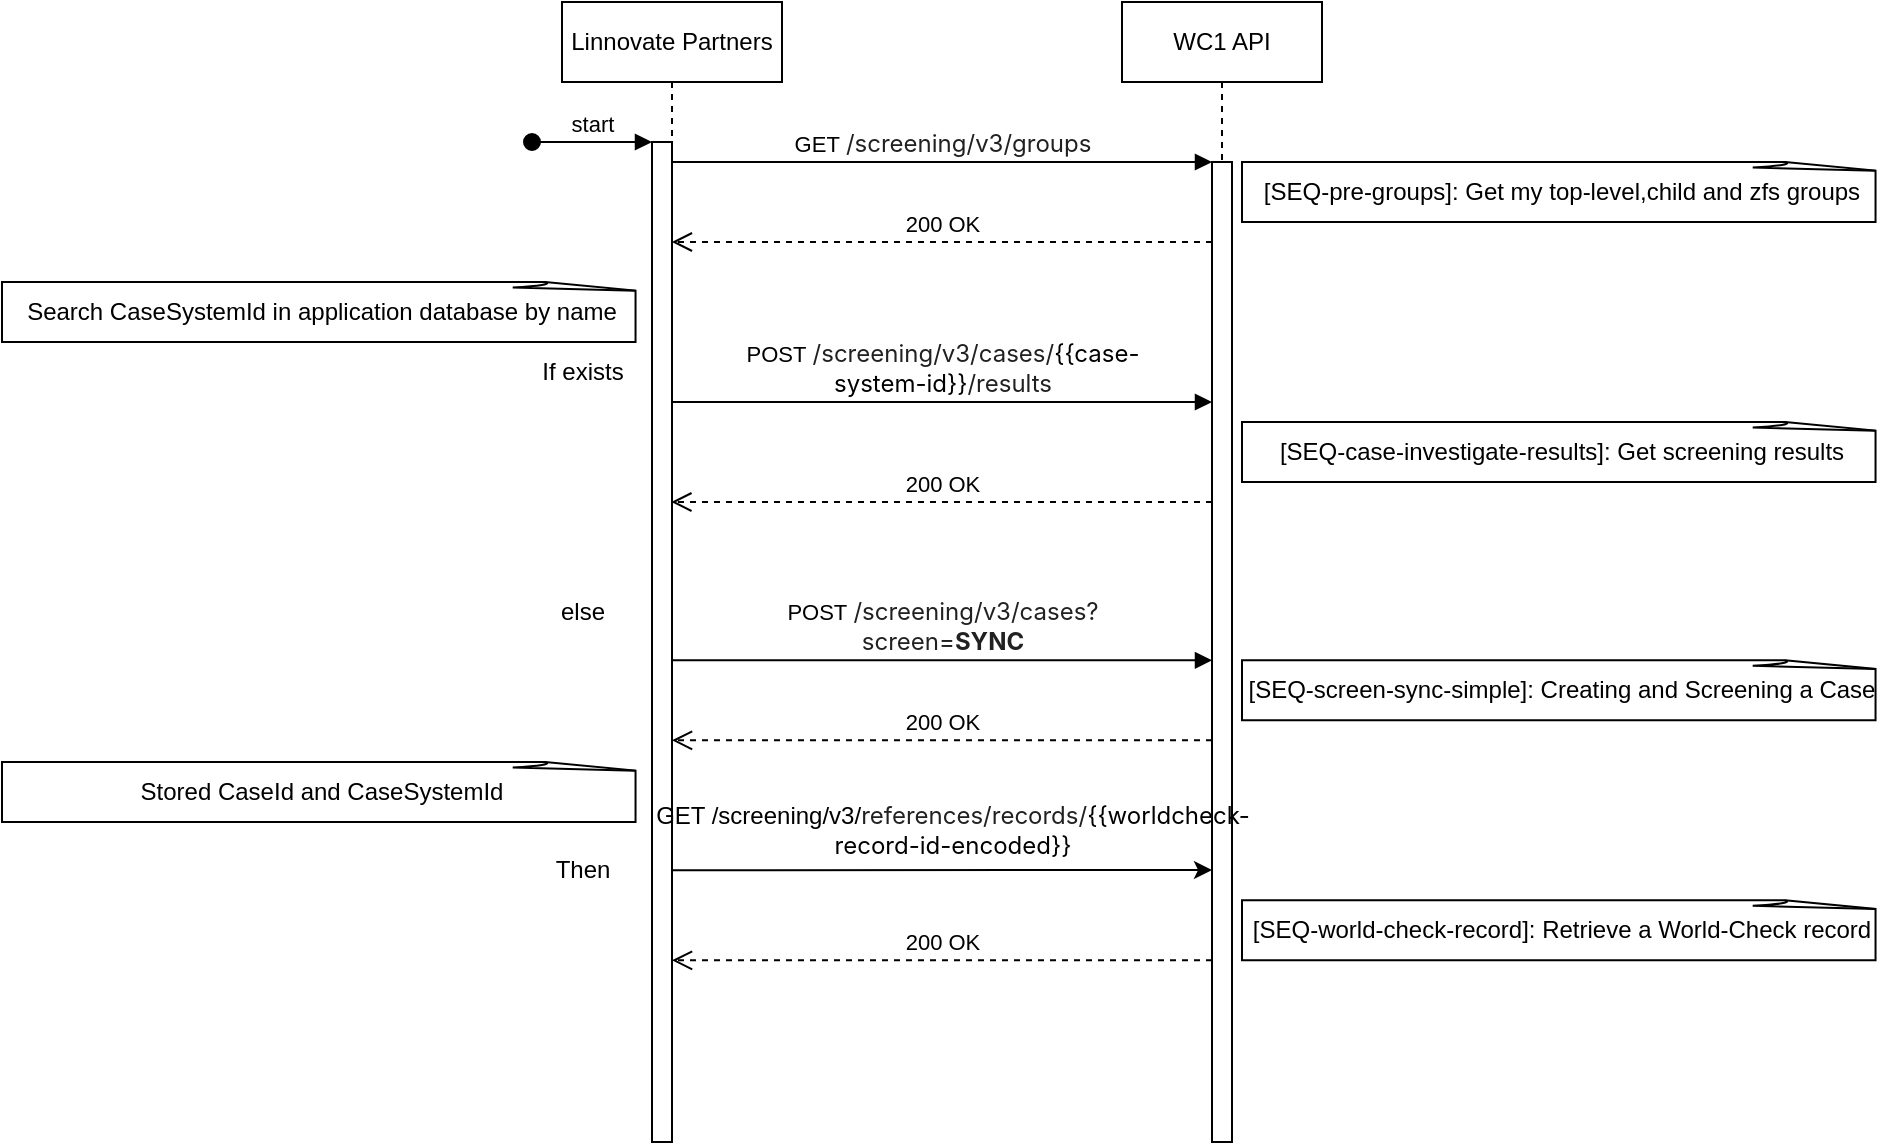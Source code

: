 <mxfile version="27.0.1">
  <diagram name="Page-1" id="2YBvvXClWsGukQMizWep">
    <mxGraphModel dx="2038" dy="619" grid="1" gridSize="10" guides="1" tooltips="1" connect="1" arrows="1" fold="1" page="1" pageScale="1" pageWidth="850" pageHeight="1100" math="0" shadow="0">
      <root>
        <mxCell id="0" />
        <mxCell id="1" parent="0" />
        <mxCell id="aM9ryv3xv72pqoxQDRHE-1" value="Linnovate Partners" style="shape=umlLifeline;perimeter=lifelinePerimeter;whiteSpace=wrap;html=1;container=0;dropTarget=0;collapsible=0;recursiveResize=0;outlineConnect=0;portConstraint=eastwest;newEdgeStyle={&quot;edgeStyle&quot;:&quot;elbowEdgeStyle&quot;,&quot;elbow&quot;:&quot;vertical&quot;,&quot;curved&quot;:0,&quot;rounded&quot;:0};" parent="1" vertex="1">
          <mxGeometry x="30" y="40" width="110" height="570" as="geometry" />
        </mxCell>
        <mxCell id="aM9ryv3xv72pqoxQDRHE-2" value="" style="html=1;points=[];perimeter=orthogonalPerimeter;outlineConnect=0;targetShapes=umlLifeline;portConstraint=eastwest;newEdgeStyle={&quot;edgeStyle&quot;:&quot;elbowEdgeStyle&quot;,&quot;elbow&quot;:&quot;vertical&quot;,&quot;curved&quot;:0,&quot;rounded&quot;:0};" parent="aM9ryv3xv72pqoxQDRHE-1" vertex="1">
          <mxGeometry x="45" y="70" width="10" height="500" as="geometry" />
        </mxCell>
        <mxCell id="aM9ryv3xv72pqoxQDRHE-3" value="start" style="html=1;verticalAlign=bottom;startArrow=oval;endArrow=block;startSize=8;edgeStyle=elbowEdgeStyle;elbow=vertical;curved=0;rounded=0;" parent="aM9ryv3xv72pqoxQDRHE-1" target="aM9ryv3xv72pqoxQDRHE-2" edge="1">
          <mxGeometry relative="1" as="geometry">
            <mxPoint x="-15" y="70" as="sourcePoint" />
          </mxGeometry>
        </mxCell>
        <mxCell id="aM9ryv3xv72pqoxQDRHE-5" value="WC1 API" style="shape=umlLifeline;perimeter=lifelinePerimeter;whiteSpace=wrap;html=1;container=0;dropTarget=0;collapsible=0;recursiveResize=0;outlineConnect=0;portConstraint=eastwest;newEdgeStyle={&quot;edgeStyle&quot;:&quot;elbowEdgeStyle&quot;,&quot;elbow&quot;:&quot;vertical&quot;,&quot;curved&quot;:0,&quot;rounded&quot;:0};" parent="1" vertex="1">
          <mxGeometry x="310" y="40" width="100" height="570" as="geometry" />
        </mxCell>
        <mxCell id="aM9ryv3xv72pqoxQDRHE-6" value="" style="html=1;points=[];perimeter=orthogonalPerimeter;outlineConnect=0;targetShapes=umlLifeline;portConstraint=eastwest;newEdgeStyle={&quot;edgeStyle&quot;:&quot;elbowEdgeStyle&quot;,&quot;elbow&quot;:&quot;vertical&quot;,&quot;curved&quot;:0,&quot;rounded&quot;:0};" parent="aM9ryv3xv72pqoxQDRHE-5" vertex="1">
          <mxGeometry x="45" y="80" width="10" height="490" as="geometry" />
        </mxCell>
        <mxCell id="aM9ryv3xv72pqoxQDRHE-7" value="GET&amp;nbsp;&lt;span style=&quot;color: rgb(33, 33, 33); font-family: Inter, system-ui, -apple-system, BlinkMacSystemFont, &amp;quot;Segoe UI&amp;quot;, Roboto, Oxygen, Ubuntu, Cantarell, &amp;quot;Fira Sans&amp;quot;, &amp;quot;Droid Sans&amp;quot;, Helvetica, Arial, sans-serif; font-size: 12px; text-align: left; white-space: pre-wrap;&quot;&gt;/screening/v3/&lt;/span&gt;&lt;span style=&quot;color: rgb(33, 33, 33); font-family: Inter, system-ui, -apple-system, BlinkMacSystemFont, &amp;quot;Segoe UI&amp;quot;, Roboto, Oxygen, Ubuntu, Cantarell, &amp;quot;Fira Sans&amp;quot;, &amp;quot;Droid Sans&amp;quot;, Helvetica, Arial, sans-serif; font-size: 12px; text-align: left; white-space: pre-wrap;&quot;&gt;groups&lt;/span&gt;" style="html=1;verticalAlign=bottom;endArrow=block;edgeStyle=elbowEdgeStyle;elbow=vertical;curved=0;rounded=0;" parent="1" source="aM9ryv3xv72pqoxQDRHE-2" target="aM9ryv3xv72pqoxQDRHE-6" edge="1">
          <mxGeometry relative="1" as="geometry">
            <mxPoint x="195" y="130" as="sourcePoint" />
            <Array as="points">
              <mxPoint x="180" y="120" />
            </Array>
          </mxGeometry>
        </mxCell>
        <mxCell id="enYnz5ABhe8iJ7B-dG3G-5" value="[SEQ-pre-groups]: Get my top-level,child and zfs groups" style="whiteSpace=wrap;html=1;shape=mxgraph.basic.document" vertex="1" parent="1">
          <mxGeometry x="370" y="120" width="320" height="30" as="geometry" />
        </mxCell>
        <mxCell id="enYnz5ABhe8iJ7B-dG3G-9" value="200 OK" style="html=1;verticalAlign=bottom;endArrow=open;dashed=1;endSize=8;curved=0;rounded=0;" edge="1" parent="1">
          <mxGeometry relative="1" as="geometry">
            <mxPoint x="355" y="160" as="sourcePoint" />
            <mxPoint x="84.929" y="160" as="targetPoint" />
            <Array as="points">
              <mxPoint x="240" y="160" />
            </Array>
          </mxGeometry>
        </mxCell>
        <mxCell id="enYnz5ABhe8iJ7B-dG3G-34" value="Search CaseSystemId in application database by name" style="whiteSpace=wrap;html=1;shape=mxgraph.basic.document" vertex="1" parent="1">
          <mxGeometry x="-250" y="180" width="320" height="30" as="geometry" />
        </mxCell>
        <mxCell id="enYnz5ABhe8iJ7B-dG3G-35" value="If exists" style="text;html=1;align=center;verticalAlign=middle;resizable=0;points=[];autosize=1;strokeColor=none;fillColor=none;" vertex="1" parent="1">
          <mxGeometry x="10" y="210" width="60" height="30" as="geometry" />
        </mxCell>
        <mxCell id="enYnz5ABhe8iJ7B-dG3G-36" value="POST&amp;nbsp;&lt;span style=&quot;color: rgb(33, 33, 33); font-family: Inter, system-ui, -apple-system, BlinkMacSystemFont, &amp;quot;Segoe UI&amp;quot;, Roboto, Oxygen, Ubuntu, Cantarell, &amp;quot;Fira Sans&amp;quot;, &amp;quot;Droid Sans&amp;quot;, Helvetica, Arial, sans-serif; font-size: 12px; text-align: left; white-space: pre-wrap;&quot;&gt;/screening/v3/&lt;/span&gt;&lt;span style=&quot;color: rgb(33, 33, 33); font-family: Inter, system-ui, -apple-system, BlinkMacSystemFont, &amp;quot;Segoe UI&amp;quot;, Roboto, Oxygen, Ubuntu, Cantarell, &amp;quot;Fira Sans&amp;quot;, &amp;quot;Droid Sans&amp;quot;, Helvetica, Arial, sans-serif; font-size: 12px; text-align: left; white-space: pre-wrap;&quot; data-offset-key=&quot;82i00-3-0&quot;&gt;cases/&lt;/span&gt;&lt;span style=&quot;padding: var(--spacing-zero) 2px 1px; margin: var(--spacing-zero) 1px; border-radius: var(--border-radius-default); font-size: 12px; cursor: text; background: var(--background-color-secondary); color: var(--content-color-info); border: 1px solid var(--border-color-default); font-family: Inter, system-ui, -apple-system, BlinkMacSystemFont, &amp;quot;Segoe UI&amp;quot;, Roboto, Oxygen, Ubuntu, Cantarell, &amp;quot;Fira Sans&amp;quot;, &amp;quot;Droid Sans&amp;quot;, Helvetica, Arial, sans-serif; text-align: left; white-space: pre-wrap;&quot; aria-expanded=&quot;false&quot; data-testid=&quot;resolvedVariable&quot; class=&quot;inlineVariable resolvedVariable&quot; spellcheck=&quot;false&quot;&gt;{{case-system-id}}&lt;/span&gt;&lt;span style=&quot;color: rgb(33, 33, 33); font-family: Inter, system-ui, -apple-system, BlinkMacSystemFont, &amp;quot;Segoe UI&amp;quot;, Roboto, Oxygen, Ubuntu, Cantarell, &amp;quot;Fira Sans&amp;quot;, &amp;quot;Droid Sans&amp;quot;, Helvetica, Arial, sans-serif; font-size: 12px; text-align: left; white-space: pre-wrap;&quot; data-offset-key=&quot;82i00-5-0&quot;&gt;/results&lt;/span&gt;" style="html=1;verticalAlign=bottom;endArrow=block;edgeStyle=elbowEdgeStyle;elbow=vertical;curved=0;rounded=0;" edge="1" parent="1" source="aM9ryv3xv72pqoxQDRHE-2" target="aM9ryv3xv72pqoxQDRHE-6">
          <mxGeometry relative="1" as="geometry">
            <mxPoint x="90" y="240" as="sourcePoint" />
            <Array as="points">
              <mxPoint x="190" y="240" />
            </Array>
            <mxPoint x="350" y="240" as="targetPoint" />
          </mxGeometry>
        </mxCell>
        <mxCell id="enYnz5ABhe8iJ7B-dG3G-37" value="[SEQ-case-investigate-results]: Get screening results" style="whiteSpace=wrap;html=1;shape=mxgraph.basic.document" vertex="1" parent="1">
          <mxGeometry x="370" y="250" width="320" height="30" as="geometry" />
        </mxCell>
        <mxCell id="enYnz5ABhe8iJ7B-dG3G-38" value="POST&amp;nbsp;&lt;span style=&quot;color: rgb(33, 33, 33); font-family: Inter, system-ui, -apple-system, BlinkMacSystemFont, &amp;quot;Segoe UI&amp;quot;, Roboto, Oxygen, Ubuntu, Cantarell, &amp;quot;Fira Sans&amp;quot;, &amp;quot;Droid Sans&amp;quot;, Helvetica, Arial, sans-serif; font-size: 12px; text-align: left; white-space: pre-wrap;&quot;&gt;/screening/v3/&lt;/span&gt;&lt;span style=&quot;color: rgb(33, 33, 33); font-family: Inter, system-ui, -apple-system, BlinkMacSystemFont, &amp;quot;Segoe UI&amp;quot;, Roboto, Oxygen, Ubuntu, Cantarell, &amp;quot;Fira Sans&amp;quot;, &amp;quot;Droid Sans&amp;quot;, Helvetica, Arial, sans-serif; font-size: 12px; text-align: left; white-space: pre-wrap;&quot;&gt;cases?screen=&lt;b&gt;SYNC&lt;/b&gt;&lt;/span&gt;" style="html=1;verticalAlign=bottom;endArrow=block;edgeStyle=elbowEdgeStyle;elbow=vertical;curved=0;rounded=0;" edge="1" parent="1">
          <mxGeometry relative="1" as="geometry">
            <mxPoint x="85" y="369.17" as="sourcePoint" />
            <Array as="points">
              <mxPoint x="185" y="369.17" />
            </Array>
            <mxPoint x="355" y="369.17" as="targetPoint" />
          </mxGeometry>
        </mxCell>
        <mxCell id="enYnz5ABhe8iJ7B-dG3G-39" value="200 OK" style="html=1;verticalAlign=bottom;endArrow=open;dashed=1;endSize=8;curved=0;rounded=0;" edge="1" parent="1">
          <mxGeometry relative="1" as="geometry">
            <mxPoint x="355" y="409.17" as="sourcePoint" />
            <mxPoint x="85" y="409.17" as="targetPoint" />
          </mxGeometry>
        </mxCell>
        <mxCell id="enYnz5ABhe8iJ7B-dG3G-40" value="[SEQ-screen-sync-simple]: Creating and Screening a Case" style="whiteSpace=wrap;html=1;shape=mxgraph.basic.document" vertex="1" parent="1">
          <mxGeometry x="370" y="369.17" width="320" height="30" as="geometry" />
        </mxCell>
        <mxCell id="enYnz5ABhe8iJ7B-dG3G-41" value="Stored CaseId and CaseSystemId" style="whiteSpace=wrap;html=1;shape=mxgraph.basic.document" vertex="1" parent="1">
          <mxGeometry x="-250" y="420" width="320" height="30" as="geometry" />
        </mxCell>
        <mxCell id="enYnz5ABhe8iJ7B-dG3G-42" value="" style="edgeStyle=elbowEdgeStyle;rounded=0;orthogonalLoop=1;jettySize=auto;html=1;elbow=vertical;curved=0;" edge="1" parent="1">
          <mxGeometry relative="1" as="geometry">
            <mxPoint x="85" y="474.17" as="sourcePoint" />
            <mxPoint x="355" y="474.17" as="targetPoint" />
          </mxGeometry>
        </mxCell>
        <mxCell id="enYnz5ABhe8iJ7B-dG3G-43" value="GET /screening/v3/&lt;span style=&quot;color: rgb(33, 33, 33); font-family: Inter, system-ui, -apple-system, BlinkMacSystemFont, &amp;quot;Segoe UI&amp;quot;, Roboto, Oxygen, Ubuntu, Cantarell, &amp;quot;Fira Sans&amp;quot;, &amp;quot;Droid Sans&amp;quot;, Helvetica, Arial, sans-serif; text-align: left; white-space: pre-wrap; background-color: rgb(255, 255, 255);&quot; data-offset-key=&quot;cosfb-3-0&quot;&gt;&lt;span data-text=&quot;true&quot;&gt;references/records/&lt;/span&gt;&lt;/span&gt;&lt;span style=&quot;padding: var(--spacing-zero) 2px 1px; margin: var(--spacing-zero) 1px; border-radius: var(--border-radius-default); cursor: text; background: var(--background-color-secondary); color: var(--content-color-info); border: 1px solid var(--border-color-default); font-family: Inter, system-ui, -apple-system, BlinkMacSystemFont, &amp;quot;Segoe UI&amp;quot;, Roboto, Oxygen, Ubuntu, Cantarell, &amp;quot;Fira Sans&amp;quot;, &amp;quot;Droid Sans&amp;quot;, Helvetica, Arial, sans-serif; text-align: left; white-space: pre-wrap;&quot; aria-expanded=&quot;false&quot; data-testid=&quot;resolvedVariable&quot; class=&quot;inlineVariable resolvedVariable&quot; spellcheck=&quot;false&quot;&gt;{{worldcheck-record-id-encoded}}&lt;/span&gt;" style="text;html=1;align=center;verticalAlign=middle;resizable=0;points=[];autosize=1;strokeColor=none;fillColor=none;" vertex="1" parent="1">
          <mxGeometry x="20" y="439.17" width="410" height="30" as="geometry" />
        </mxCell>
        <mxCell id="enYnz5ABhe8iJ7B-dG3G-44" value="[SEQ-world-check-record]: Retrieve a World-Check record" style="whiteSpace=wrap;html=1;shape=mxgraph.basic.document" vertex="1" parent="1">
          <mxGeometry x="370" y="489.17" width="320" height="30" as="geometry" />
        </mxCell>
        <mxCell id="enYnz5ABhe8iJ7B-dG3G-45" value="200 OK" style="html=1;verticalAlign=bottom;endArrow=open;dashed=1;endSize=8;curved=0;rounded=0;" edge="1" parent="1">
          <mxGeometry relative="1" as="geometry">
            <mxPoint x="355" y="519.17" as="sourcePoint" />
            <mxPoint x="85" y="519.17" as="targetPoint" />
          </mxGeometry>
        </mxCell>
        <mxCell id="enYnz5ABhe8iJ7B-dG3G-46" value="200 OK" style="html=1;verticalAlign=bottom;endArrow=open;dashed=1;endSize=8;curved=0;rounded=0;" edge="1" parent="1">
          <mxGeometry relative="1" as="geometry">
            <mxPoint x="355" y="290" as="sourcePoint" />
            <mxPoint x="84.667" y="290" as="targetPoint" />
          </mxGeometry>
        </mxCell>
        <mxCell id="enYnz5ABhe8iJ7B-dG3G-47" value="else" style="text;html=1;align=center;verticalAlign=middle;resizable=0;points=[];autosize=1;strokeColor=none;fillColor=none;" vertex="1" parent="1">
          <mxGeometry x="15" y="330" width="50" height="30" as="geometry" />
        </mxCell>
        <mxCell id="enYnz5ABhe8iJ7B-dG3G-48" value="Then" style="text;html=1;align=center;verticalAlign=middle;resizable=0;points=[];autosize=1;strokeColor=none;fillColor=none;" vertex="1" parent="1">
          <mxGeometry x="15" y="459.17" width="50" height="30" as="geometry" />
        </mxCell>
      </root>
    </mxGraphModel>
  </diagram>
</mxfile>
